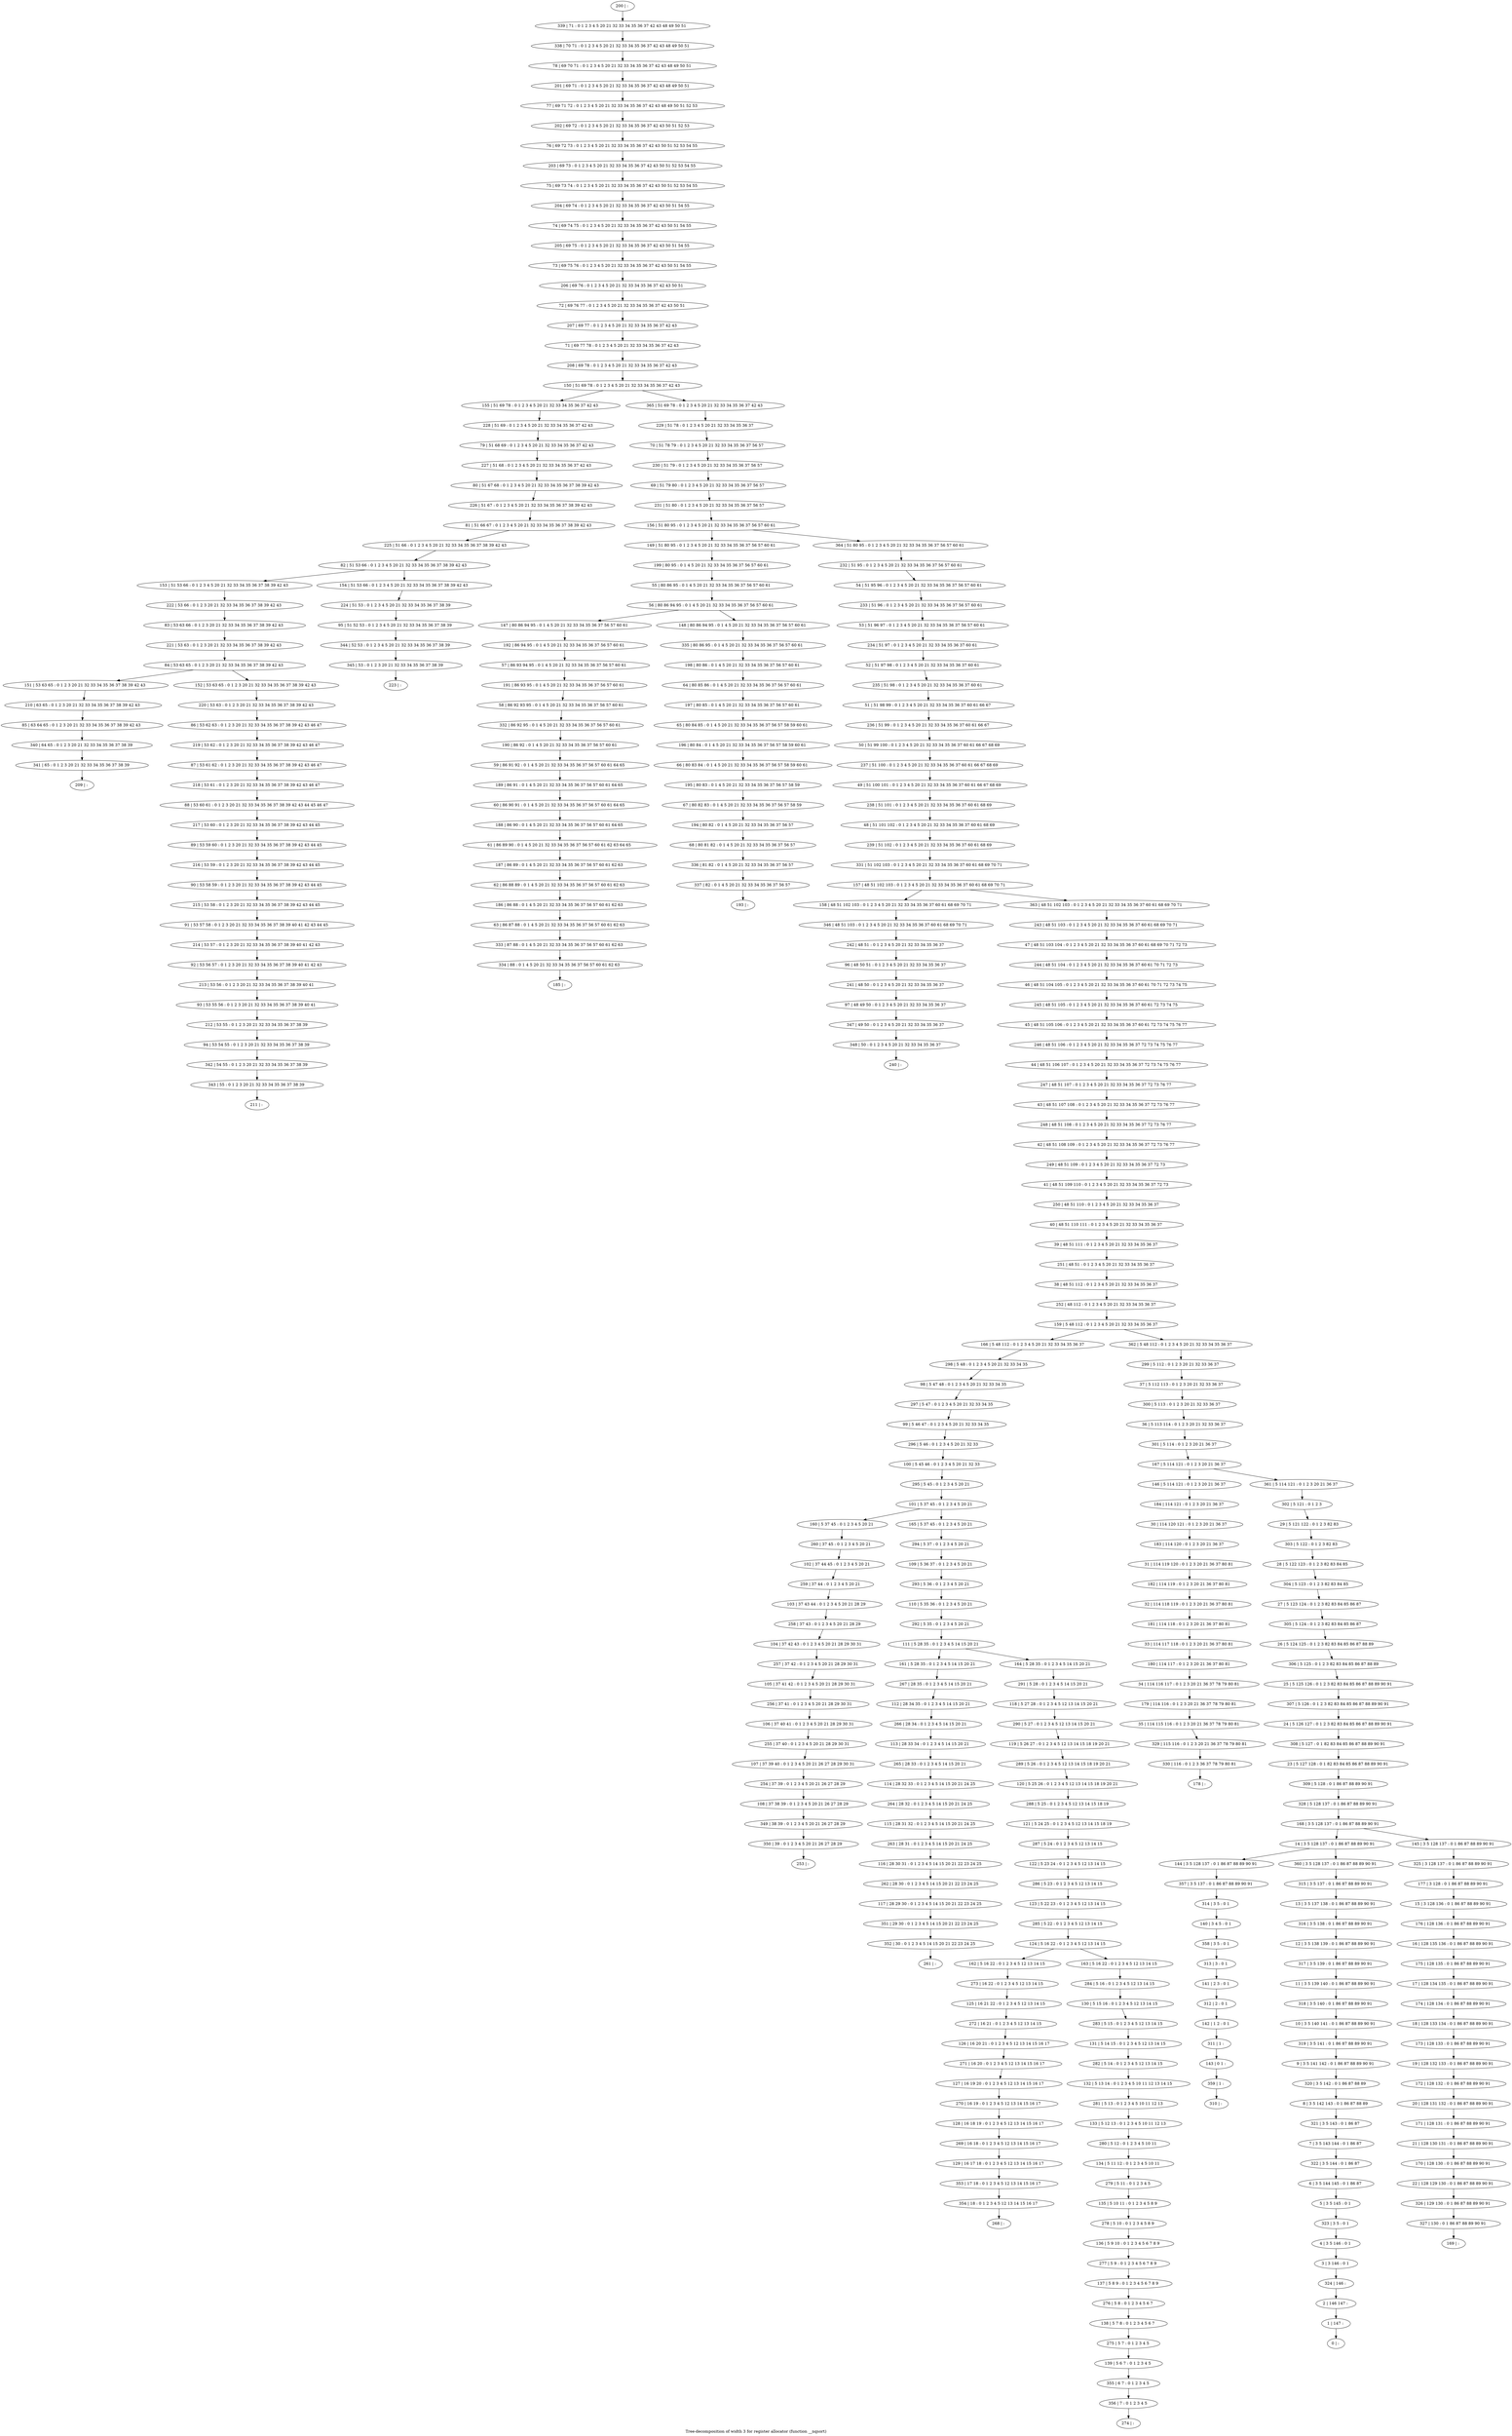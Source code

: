 digraph G {
graph [label="Tree-decomposition of width 3 for register allocator (function __nqsort)"]
0[label="0 | : "];
1[label="1 | 147 : "];
2[label="2 | 146 147 : "];
3[label="3 | 3 146 : 0 1 "];
4[label="4 | 3 5 146 : 0 1 "];
5[label="5 | 3 5 145 : 0 1 "];
6[label="6 | 3 5 144 145 : 0 1 86 87 "];
7[label="7 | 3 5 143 144 : 0 1 86 87 "];
8[label="8 | 3 5 142 143 : 0 1 86 87 88 89 "];
9[label="9 | 3 5 141 142 : 0 1 86 87 88 89 90 91 "];
10[label="10 | 3 5 140 141 : 0 1 86 87 88 89 90 91 "];
11[label="11 | 3 5 139 140 : 0 1 86 87 88 89 90 91 "];
12[label="12 | 3 5 138 139 : 0 1 86 87 88 89 90 91 "];
13[label="13 | 3 5 137 138 : 0 1 86 87 88 89 90 91 "];
14[label="14 | 3 5 128 137 : 0 1 86 87 88 89 90 91 "];
15[label="15 | 3 128 136 : 0 1 86 87 88 89 90 91 "];
16[label="16 | 128 135 136 : 0 1 86 87 88 89 90 91 "];
17[label="17 | 128 134 135 : 0 1 86 87 88 89 90 91 "];
18[label="18 | 128 133 134 : 0 1 86 87 88 89 90 91 "];
19[label="19 | 128 132 133 : 0 1 86 87 88 89 90 91 "];
20[label="20 | 128 131 132 : 0 1 86 87 88 89 90 91 "];
21[label="21 | 128 130 131 : 0 1 86 87 88 89 90 91 "];
22[label="22 | 128 129 130 : 0 1 86 87 88 89 90 91 "];
23[label="23 | 5 127 128 : 0 1 82 83 84 85 86 87 88 89 90 91 "];
24[label="24 | 5 126 127 : 0 1 2 3 82 83 84 85 86 87 88 89 90 91 "];
25[label="25 | 5 125 126 : 0 1 2 3 82 83 84 85 86 87 88 89 90 91 "];
26[label="26 | 5 124 125 : 0 1 2 3 82 83 84 85 86 87 88 89 "];
27[label="27 | 5 123 124 : 0 1 2 3 82 83 84 85 86 87 "];
28[label="28 | 5 122 123 : 0 1 2 3 82 83 84 85 "];
29[label="29 | 5 121 122 : 0 1 2 3 82 83 "];
30[label="30 | 114 120 121 : 0 1 2 3 20 21 36 37 "];
31[label="31 | 114 119 120 : 0 1 2 3 20 21 36 37 80 81 "];
32[label="32 | 114 118 119 : 0 1 2 3 20 21 36 37 80 81 "];
33[label="33 | 114 117 118 : 0 1 2 3 20 21 36 37 80 81 "];
34[label="34 | 114 116 117 : 0 1 2 3 20 21 36 37 78 79 80 81 "];
35[label="35 | 114 115 116 : 0 1 2 3 20 21 36 37 78 79 80 81 "];
36[label="36 | 5 113 114 : 0 1 2 3 20 21 32 33 36 37 "];
37[label="37 | 5 112 113 : 0 1 2 3 20 21 32 33 36 37 "];
38[label="38 | 48 51 112 : 0 1 2 3 4 5 20 21 32 33 34 35 36 37 "];
39[label="39 | 48 51 111 : 0 1 2 3 4 5 20 21 32 33 34 35 36 37 "];
40[label="40 | 48 51 110 111 : 0 1 2 3 4 5 20 21 32 33 34 35 36 37 "];
41[label="41 | 48 51 109 110 : 0 1 2 3 4 5 20 21 32 33 34 35 36 37 72 73 "];
42[label="42 | 48 51 108 109 : 0 1 2 3 4 5 20 21 32 33 34 35 36 37 72 73 76 77 "];
43[label="43 | 48 51 107 108 : 0 1 2 3 4 5 20 21 32 33 34 35 36 37 72 73 76 77 "];
44[label="44 | 48 51 106 107 : 0 1 2 3 4 5 20 21 32 33 34 35 36 37 72 73 74 75 76 77 "];
45[label="45 | 48 51 105 106 : 0 1 2 3 4 5 20 21 32 33 34 35 36 37 60 61 72 73 74 75 76 77 "];
46[label="46 | 48 51 104 105 : 0 1 2 3 4 5 20 21 32 33 34 35 36 37 60 61 70 71 72 73 74 75 "];
47[label="47 | 48 51 103 104 : 0 1 2 3 4 5 20 21 32 33 34 35 36 37 60 61 68 69 70 71 72 73 "];
48[label="48 | 51 101 102 : 0 1 2 3 4 5 20 21 32 33 34 35 36 37 60 61 68 69 "];
49[label="49 | 51 100 101 : 0 1 2 3 4 5 20 21 32 33 34 35 36 37 60 61 66 67 68 69 "];
50[label="50 | 51 99 100 : 0 1 2 3 4 5 20 21 32 33 34 35 36 37 60 61 66 67 68 69 "];
51[label="51 | 51 98 99 : 0 1 2 3 4 5 20 21 32 33 34 35 36 37 60 61 66 67 "];
52[label="52 | 51 97 98 : 0 1 2 3 4 5 20 21 32 33 34 35 36 37 60 61 "];
53[label="53 | 51 96 97 : 0 1 2 3 4 5 20 21 32 33 34 35 36 37 56 57 60 61 "];
54[label="54 | 51 95 96 : 0 1 2 3 4 5 20 21 32 33 34 35 36 37 56 57 60 61 "];
55[label="55 | 80 86 95 : 0 1 4 5 20 21 32 33 34 35 36 37 56 57 60 61 "];
56[label="56 | 80 86 94 95 : 0 1 4 5 20 21 32 33 34 35 36 37 56 57 60 61 "];
57[label="57 | 86 93 94 95 : 0 1 4 5 20 21 32 33 34 35 36 37 56 57 60 61 "];
58[label="58 | 86 92 93 95 : 0 1 4 5 20 21 32 33 34 35 36 37 56 57 60 61 "];
59[label="59 | 86 91 92 : 0 1 4 5 20 21 32 33 34 35 36 37 56 57 60 61 64 65 "];
60[label="60 | 86 90 91 : 0 1 4 5 20 21 32 33 34 35 36 37 56 57 60 61 64 65 "];
61[label="61 | 86 89 90 : 0 1 4 5 20 21 32 33 34 35 36 37 56 57 60 61 62 63 64 65 "];
62[label="62 | 86 88 89 : 0 1 4 5 20 21 32 33 34 35 36 37 56 57 60 61 62 63 "];
63[label="63 | 86 87 88 : 0 1 4 5 20 21 32 33 34 35 36 37 56 57 60 61 62 63 "];
64[label="64 | 80 85 86 : 0 1 4 5 20 21 32 33 34 35 36 37 56 57 60 61 "];
65[label="65 | 80 84 85 : 0 1 4 5 20 21 32 33 34 35 36 37 56 57 58 59 60 61 "];
66[label="66 | 80 83 84 : 0 1 4 5 20 21 32 33 34 35 36 37 56 57 58 59 60 61 "];
67[label="67 | 80 82 83 : 0 1 4 5 20 21 32 33 34 35 36 37 56 57 58 59 "];
68[label="68 | 80 81 82 : 0 1 4 5 20 21 32 33 34 35 36 37 56 57 "];
69[label="69 | 51 79 80 : 0 1 2 3 4 5 20 21 32 33 34 35 36 37 56 57 "];
70[label="70 | 51 78 79 : 0 1 2 3 4 5 20 21 32 33 34 35 36 37 56 57 "];
71[label="71 | 69 77 78 : 0 1 2 3 4 5 20 21 32 33 34 35 36 37 42 43 "];
72[label="72 | 69 76 77 : 0 1 2 3 4 5 20 21 32 33 34 35 36 37 42 43 50 51 "];
73[label="73 | 69 75 76 : 0 1 2 3 4 5 20 21 32 33 34 35 36 37 42 43 50 51 54 55 "];
74[label="74 | 69 74 75 : 0 1 2 3 4 5 20 21 32 33 34 35 36 37 42 43 50 51 54 55 "];
75[label="75 | 69 73 74 : 0 1 2 3 4 5 20 21 32 33 34 35 36 37 42 43 50 51 52 53 54 55 "];
76[label="76 | 69 72 73 : 0 1 2 3 4 5 20 21 32 33 34 35 36 37 42 43 50 51 52 53 54 55 "];
77[label="77 | 69 71 72 : 0 1 2 3 4 5 20 21 32 33 34 35 36 37 42 43 48 49 50 51 52 53 "];
78[label="78 | 69 70 71 : 0 1 2 3 4 5 20 21 32 33 34 35 36 37 42 43 48 49 50 51 "];
79[label="79 | 51 68 69 : 0 1 2 3 4 5 20 21 32 33 34 35 36 37 42 43 "];
80[label="80 | 51 67 68 : 0 1 2 3 4 5 20 21 32 33 34 35 36 37 38 39 42 43 "];
81[label="81 | 51 66 67 : 0 1 2 3 4 5 20 21 32 33 34 35 36 37 38 39 42 43 "];
82[label="82 | 51 53 66 : 0 1 2 3 4 5 20 21 32 33 34 35 36 37 38 39 42 43 "];
83[label="83 | 53 63 66 : 0 1 2 3 20 21 32 33 34 35 36 37 38 39 42 43 "];
84[label="84 | 53 63 65 : 0 1 2 3 20 21 32 33 34 35 36 37 38 39 42 43 "];
85[label="85 | 63 64 65 : 0 1 2 3 20 21 32 33 34 35 36 37 38 39 42 43 "];
86[label="86 | 53 62 63 : 0 1 2 3 20 21 32 33 34 35 36 37 38 39 42 43 46 47 "];
87[label="87 | 53 61 62 : 0 1 2 3 20 21 32 33 34 35 36 37 38 39 42 43 46 47 "];
88[label="88 | 53 60 61 : 0 1 2 3 20 21 32 33 34 35 36 37 38 39 42 43 44 45 46 47 "];
89[label="89 | 53 59 60 : 0 1 2 3 20 21 32 33 34 35 36 37 38 39 42 43 44 45 "];
90[label="90 | 53 58 59 : 0 1 2 3 20 21 32 33 34 35 36 37 38 39 42 43 44 45 "];
91[label="91 | 53 57 58 : 0 1 2 3 20 21 32 33 34 35 36 37 38 39 40 41 42 43 44 45 "];
92[label="92 | 53 56 57 : 0 1 2 3 20 21 32 33 34 35 36 37 38 39 40 41 42 43 "];
93[label="93 | 53 55 56 : 0 1 2 3 20 21 32 33 34 35 36 37 38 39 40 41 "];
94[label="94 | 53 54 55 : 0 1 2 3 20 21 32 33 34 35 36 37 38 39 "];
95[label="95 | 51 52 53 : 0 1 2 3 4 5 20 21 32 33 34 35 36 37 38 39 "];
96[label="96 | 48 50 51 : 0 1 2 3 4 5 20 21 32 33 34 35 36 37 "];
97[label="97 | 48 49 50 : 0 1 2 3 4 5 20 21 32 33 34 35 36 37 "];
98[label="98 | 5 47 48 : 0 1 2 3 4 5 20 21 32 33 34 35 "];
99[label="99 | 5 46 47 : 0 1 2 3 4 5 20 21 32 33 34 35 "];
100[label="100 | 5 45 46 : 0 1 2 3 4 5 20 21 32 33 "];
101[label="101 | 5 37 45 : 0 1 2 3 4 5 20 21 "];
102[label="102 | 37 44 45 : 0 1 2 3 4 5 20 21 "];
103[label="103 | 37 43 44 : 0 1 2 3 4 5 20 21 28 29 "];
104[label="104 | 37 42 43 : 0 1 2 3 4 5 20 21 28 29 30 31 "];
105[label="105 | 37 41 42 : 0 1 2 3 4 5 20 21 28 29 30 31 "];
106[label="106 | 37 40 41 : 0 1 2 3 4 5 20 21 28 29 30 31 "];
107[label="107 | 37 39 40 : 0 1 2 3 4 5 20 21 26 27 28 29 30 31 "];
108[label="108 | 37 38 39 : 0 1 2 3 4 5 20 21 26 27 28 29 "];
109[label="109 | 5 36 37 : 0 1 2 3 4 5 20 21 "];
110[label="110 | 5 35 36 : 0 1 2 3 4 5 20 21 "];
111[label="111 | 5 28 35 : 0 1 2 3 4 5 14 15 20 21 "];
112[label="112 | 28 34 35 : 0 1 2 3 4 5 14 15 20 21 "];
113[label="113 | 28 33 34 : 0 1 2 3 4 5 14 15 20 21 "];
114[label="114 | 28 32 33 : 0 1 2 3 4 5 14 15 20 21 24 25 "];
115[label="115 | 28 31 32 : 0 1 2 3 4 5 14 15 20 21 24 25 "];
116[label="116 | 28 30 31 : 0 1 2 3 4 5 14 15 20 21 22 23 24 25 "];
117[label="117 | 28 29 30 : 0 1 2 3 4 5 14 15 20 21 22 23 24 25 "];
118[label="118 | 5 27 28 : 0 1 2 3 4 5 12 13 14 15 20 21 "];
119[label="119 | 5 26 27 : 0 1 2 3 4 5 12 13 14 15 18 19 20 21 "];
120[label="120 | 5 25 26 : 0 1 2 3 4 5 12 13 14 15 18 19 20 21 "];
121[label="121 | 5 24 25 : 0 1 2 3 4 5 12 13 14 15 18 19 "];
122[label="122 | 5 23 24 : 0 1 2 3 4 5 12 13 14 15 "];
123[label="123 | 5 22 23 : 0 1 2 3 4 5 12 13 14 15 "];
124[label="124 | 5 16 22 : 0 1 2 3 4 5 12 13 14 15 "];
125[label="125 | 16 21 22 : 0 1 2 3 4 5 12 13 14 15 "];
126[label="126 | 16 20 21 : 0 1 2 3 4 5 12 13 14 15 16 17 "];
127[label="127 | 16 19 20 : 0 1 2 3 4 5 12 13 14 15 16 17 "];
128[label="128 | 16 18 19 : 0 1 2 3 4 5 12 13 14 15 16 17 "];
129[label="129 | 16 17 18 : 0 1 2 3 4 5 12 13 14 15 16 17 "];
130[label="130 | 5 15 16 : 0 1 2 3 4 5 12 13 14 15 "];
131[label="131 | 5 14 15 : 0 1 2 3 4 5 12 13 14 15 "];
132[label="132 | 5 13 14 : 0 1 2 3 4 5 10 11 12 13 14 15 "];
133[label="133 | 5 12 13 : 0 1 2 3 4 5 10 11 12 13 "];
134[label="134 | 5 11 12 : 0 1 2 3 4 5 10 11 "];
135[label="135 | 5 10 11 : 0 1 2 3 4 5 8 9 "];
136[label="136 | 5 9 10 : 0 1 2 3 4 5 6 7 8 9 "];
137[label="137 | 5 8 9 : 0 1 2 3 4 5 6 7 8 9 "];
138[label="138 | 5 7 8 : 0 1 2 3 4 5 6 7 "];
139[label="139 | 5 6 7 : 0 1 2 3 4 5 "];
140[label="140 | 3 4 5 : 0 1 "];
141[label="141 | 2 3 : 0 1 "];
142[label="142 | 1 2 : 0 1 "];
143[label="143 | 0 1 : "];
144[label="144 | 3 5 128 137 : 0 1 86 87 88 89 90 91 "];
145[label="145 | 3 5 128 137 : 0 1 86 87 88 89 90 91 "];
146[label="146 | 5 114 121 : 0 1 2 3 20 21 36 37 "];
147[label="147 | 80 86 94 95 : 0 1 4 5 20 21 32 33 34 35 36 37 56 57 60 61 "];
148[label="148 | 80 86 94 95 : 0 1 4 5 20 21 32 33 34 35 36 37 56 57 60 61 "];
149[label="149 | 51 80 95 : 0 1 2 3 4 5 20 21 32 33 34 35 36 37 56 57 60 61 "];
150[label="150 | 51 69 78 : 0 1 2 3 4 5 20 21 32 33 34 35 36 37 42 43 "];
151[label="151 | 53 63 65 : 0 1 2 3 20 21 32 33 34 35 36 37 38 39 42 43 "];
152[label="152 | 53 63 65 : 0 1 2 3 20 21 32 33 34 35 36 37 38 39 42 43 "];
153[label="153 | 51 53 66 : 0 1 2 3 4 5 20 21 32 33 34 35 36 37 38 39 42 43 "];
154[label="154 | 51 53 66 : 0 1 2 3 4 5 20 21 32 33 34 35 36 37 38 39 42 43 "];
155[label="155 | 51 69 78 : 0 1 2 3 4 5 20 21 32 33 34 35 36 37 42 43 "];
156[label="156 | 51 80 95 : 0 1 2 3 4 5 20 21 32 33 34 35 36 37 56 57 60 61 "];
157[label="157 | 48 51 102 103 : 0 1 2 3 4 5 20 21 32 33 34 35 36 37 60 61 68 69 70 71 "];
158[label="158 | 48 51 102 103 : 0 1 2 3 4 5 20 21 32 33 34 35 36 37 60 61 68 69 70 71 "];
159[label="159 | 5 48 112 : 0 1 2 3 4 5 20 21 32 33 34 35 36 37 "];
160[label="160 | 5 37 45 : 0 1 2 3 4 5 20 21 "];
161[label="161 | 5 28 35 : 0 1 2 3 4 5 14 15 20 21 "];
162[label="162 | 5 16 22 : 0 1 2 3 4 5 12 13 14 15 "];
163[label="163 | 5 16 22 : 0 1 2 3 4 5 12 13 14 15 "];
164[label="164 | 5 28 35 : 0 1 2 3 4 5 14 15 20 21 "];
165[label="165 | 5 37 45 : 0 1 2 3 4 5 20 21 "];
166[label="166 | 5 48 112 : 0 1 2 3 4 5 20 21 32 33 34 35 36 37 "];
167[label="167 | 5 114 121 : 0 1 2 3 20 21 36 37 "];
168[label="168 | 3 5 128 137 : 0 1 86 87 88 89 90 91 "];
169[label="169 | : "];
170[label="170 | 128 130 : 0 1 86 87 88 89 90 91 "];
171[label="171 | 128 131 : 0 1 86 87 88 89 90 91 "];
172[label="172 | 128 132 : 0 1 86 87 88 89 90 91 "];
173[label="173 | 128 133 : 0 1 86 87 88 89 90 91 "];
174[label="174 | 128 134 : 0 1 86 87 88 89 90 91 "];
175[label="175 | 128 135 : 0 1 86 87 88 89 90 91 "];
176[label="176 | 128 136 : 0 1 86 87 88 89 90 91 "];
177[label="177 | 3 128 : 0 1 86 87 88 89 90 91 "];
178[label="178 | : "];
179[label="179 | 114 116 : 0 1 2 3 20 21 36 37 78 79 80 81 "];
180[label="180 | 114 117 : 0 1 2 3 20 21 36 37 80 81 "];
181[label="181 | 114 118 : 0 1 2 3 20 21 36 37 80 81 "];
182[label="182 | 114 119 : 0 1 2 3 20 21 36 37 80 81 "];
183[label="183 | 114 120 : 0 1 2 3 20 21 36 37 "];
184[label="184 | 114 121 : 0 1 2 3 20 21 36 37 "];
185[label="185 | : "];
186[label="186 | 86 88 : 0 1 4 5 20 21 32 33 34 35 36 37 56 57 60 61 62 63 "];
187[label="187 | 86 89 : 0 1 4 5 20 21 32 33 34 35 36 37 56 57 60 61 62 63 "];
188[label="188 | 86 90 : 0 1 4 5 20 21 32 33 34 35 36 37 56 57 60 61 64 65 "];
189[label="189 | 86 91 : 0 1 4 5 20 21 32 33 34 35 36 37 56 57 60 61 64 65 "];
190[label="190 | 86 92 : 0 1 4 5 20 21 32 33 34 35 36 37 56 57 60 61 "];
191[label="191 | 86 93 95 : 0 1 4 5 20 21 32 33 34 35 36 37 56 57 60 61 "];
192[label="192 | 86 94 95 : 0 1 4 5 20 21 32 33 34 35 36 37 56 57 60 61 "];
193[label="193 | : "];
194[label="194 | 80 82 : 0 1 4 5 20 21 32 33 34 35 36 37 56 57 "];
195[label="195 | 80 83 : 0 1 4 5 20 21 32 33 34 35 36 37 56 57 58 59 "];
196[label="196 | 80 84 : 0 1 4 5 20 21 32 33 34 35 36 37 56 57 58 59 60 61 "];
197[label="197 | 80 85 : 0 1 4 5 20 21 32 33 34 35 36 37 56 57 60 61 "];
198[label="198 | 80 86 : 0 1 4 5 20 21 32 33 34 35 36 37 56 57 60 61 "];
199[label="199 | 80 95 : 0 1 4 5 20 21 32 33 34 35 36 37 56 57 60 61 "];
200[label="200 | : "];
201[label="201 | 69 71 : 0 1 2 3 4 5 20 21 32 33 34 35 36 37 42 43 48 49 50 51 "];
202[label="202 | 69 72 : 0 1 2 3 4 5 20 21 32 33 34 35 36 37 42 43 50 51 52 53 "];
203[label="203 | 69 73 : 0 1 2 3 4 5 20 21 32 33 34 35 36 37 42 43 50 51 52 53 54 55 "];
204[label="204 | 69 74 : 0 1 2 3 4 5 20 21 32 33 34 35 36 37 42 43 50 51 54 55 "];
205[label="205 | 69 75 : 0 1 2 3 4 5 20 21 32 33 34 35 36 37 42 43 50 51 54 55 "];
206[label="206 | 69 76 : 0 1 2 3 4 5 20 21 32 33 34 35 36 37 42 43 50 51 "];
207[label="207 | 69 77 : 0 1 2 3 4 5 20 21 32 33 34 35 36 37 42 43 "];
208[label="208 | 69 78 : 0 1 2 3 4 5 20 21 32 33 34 35 36 37 42 43 "];
209[label="209 | : "];
210[label="210 | 63 65 : 0 1 2 3 20 21 32 33 34 35 36 37 38 39 42 43 "];
211[label="211 | : "];
212[label="212 | 53 55 : 0 1 2 3 20 21 32 33 34 35 36 37 38 39 "];
213[label="213 | 53 56 : 0 1 2 3 20 21 32 33 34 35 36 37 38 39 40 41 "];
214[label="214 | 53 57 : 0 1 2 3 20 21 32 33 34 35 36 37 38 39 40 41 42 43 "];
215[label="215 | 53 58 : 0 1 2 3 20 21 32 33 34 35 36 37 38 39 42 43 44 45 "];
216[label="216 | 53 59 : 0 1 2 3 20 21 32 33 34 35 36 37 38 39 42 43 44 45 "];
217[label="217 | 53 60 : 0 1 2 3 20 21 32 33 34 35 36 37 38 39 42 43 44 45 "];
218[label="218 | 53 61 : 0 1 2 3 20 21 32 33 34 35 36 37 38 39 42 43 46 47 "];
219[label="219 | 53 62 : 0 1 2 3 20 21 32 33 34 35 36 37 38 39 42 43 46 47 "];
220[label="220 | 53 63 : 0 1 2 3 20 21 32 33 34 35 36 37 38 39 42 43 "];
221[label="221 | 53 63 : 0 1 2 3 20 21 32 33 34 35 36 37 38 39 42 43 "];
222[label="222 | 53 66 : 0 1 2 3 20 21 32 33 34 35 36 37 38 39 42 43 "];
223[label="223 | : "];
224[label="224 | 51 53 : 0 1 2 3 4 5 20 21 32 33 34 35 36 37 38 39 "];
225[label="225 | 51 66 : 0 1 2 3 4 5 20 21 32 33 34 35 36 37 38 39 42 43 "];
226[label="226 | 51 67 : 0 1 2 3 4 5 20 21 32 33 34 35 36 37 38 39 42 43 "];
227[label="227 | 51 68 : 0 1 2 3 4 5 20 21 32 33 34 35 36 37 42 43 "];
228[label="228 | 51 69 : 0 1 2 3 4 5 20 21 32 33 34 35 36 37 42 43 "];
229[label="229 | 51 78 : 0 1 2 3 4 5 20 21 32 33 34 35 36 37 "];
230[label="230 | 51 79 : 0 1 2 3 4 5 20 21 32 33 34 35 36 37 56 57 "];
231[label="231 | 51 80 : 0 1 2 3 4 5 20 21 32 33 34 35 36 37 56 57 "];
232[label="232 | 51 95 : 0 1 2 3 4 5 20 21 32 33 34 35 36 37 56 57 60 61 "];
233[label="233 | 51 96 : 0 1 2 3 4 5 20 21 32 33 34 35 36 37 56 57 60 61 "];
234[label="234 | 51 97 : 0 1 2 3 4 5 20 21 32 33 34 35 36 37 60 61 "];
235[label="235 | 51 98 : 0 1 2 3 4 5 20 21 32 33 34 35 36 37 60 61 "];
236[label="236 | 51 99 : 0 1 2 3 4 5 20 21 32 33 34 35 36 37 60 61 66 67 "];
237[label="237 | 51 100 : 0 1 2 3 4 5 20 21 32 33 34 35 36 37 60 61 66 67 68 69 "];
238[label="238 | 51 101 : 0 1 2 3 4 5 20 21 32 33 34 35 36 37 60 61 68 69 "];
239[label="239 | 51 102 : 0 1 2 3 4 5 20 21 32 33 34 35 36 37 60 61 68 69 "];
240[label="240 | : "];
241[label="241 | 48 50 : 0 1 2 3 4 5 20 21 32 33 34 35 36 37 "];
242[label="242 | 48 51 : 0 1 2 3 4 5 20 21 32 33 34 35 36 37 "];
243[label="243 | 48 51 103 : 0 1 2 3 4 5 20 21 32 33 34 35 36 37 60 61 68 69 70 71 "];
244[label="244 | 48 51 104 : 0 1 2 3 4 5 20 21 32 33 34 35 36 37 60 61 70 71 72 73 "];
245[label="245 | 48 51 105 : 0 1 2 3 4 5 20 21 32 33 34 35 36 37 60 61 72 73 74 75 "];
246[label="246 | 48 51 106 : 0 1 2 3 4 5 20 21 32 33 34 35 36 37 72 73 74 75 76 77 "];
247[label="247 | 48 51 107 : 0 1 2 3 4 5 20 21 32 33 34 35 36 37 72 73 76 77 "];
248[label="248 | 48 51 108 : 0 1 2 3 4 5 20 21 32 33 34 35 36 37 72 73 76 77 "];
249[label="249 | 48 51 109 : 0 1 2 3 4 5 20 21 32 33 34 35 36 37 72 73 "];
250[label="250 | 48 51 110 : 0 1 2 3 4 5 20 21 32 33 34 35 36 37 "];
251[label="251 | 48 51 : 0 1 2 3 4 5 20 21 32 33 34 35 36 37 "];
252[label="252 | 48 112 : 0 1 2 3 4 5 20 21 32 33 34 35 36 37 "];
253[label="253 | : "];
254[label="254 | 37 39 : 0 1 2 3 4 5 20 21 26 27 28 29 "];
255[label="255 | 37 40 : 0 1 2 3 4 5 20 21 28 29 30 31 "];
256[label="256 | 37 41 : 0 1 2 3 4 5 20 21 28 29 30 31 "];
257[label="257 | 37 42 : 0 1 2 3 4 5 20 21 28 29 30 31 "];
258[label="258 | 37 43 : 0 1 2 3 4 5 20 21 28 29 "];
259[label="259 | 37 44 : 0 1 2 3 4 5 20 21 "];
260[label="260 | 37 45 : 0 1 2 3 4 5 20 21 "];
261[label="261 | : "];
262[label="262 | 28 30 : 0 1 2 3 4 5 14 15 20 21 22 23 24 25 "];
263[label="263 | 28 31 : 0 1 2 3 4 5 14 15 20 21 24 25 "];
264[label="264 | 28 32 : 0 1 2 3 4 5 14 15 20 21 24 25 "];
265[label="265 | 28 33 : 0 1 2 3 4 5 14 15 20 21 "];
266[label="266 | 28 34 : 0 1 2 3 4 5 14 15 20 21 "];
267[label="267 | 28 35 : 0 1 2 3 4 5 14 15 20 21 "];
268[label="268 | : "];
269[label="269 | 16 18 : 0 1 2 3 4 5 12 13 14 15 16 17 "];
270[label="270 | 16 19 : 0 1 2 3 4 5 12 13 14 15 16 17 "];
271[label="271 | 16 20 : 0 1 2 3 4 5 12 13 14 15 16 17 "];
272[label="272 | 16 21 : 0 1 2 3 4 5 12 13 14 15 "];
273[label="273 | 16 22 : 0 1 2 3 4 5 12 13 14 15 "];
274[label="274 | : "];
275[label="275 | 5 7 : 0 1 2 3 4 5 "];
276[label="276 | 5 8 : 0 1 2 3 4 5 6 7 "];
277[label="277 | 5 9 : 0 1 2 3 4 5 6 7 8 9 "];
278[label="278 | 5 10 : 0 1 2 3 4 5 8 9 "];
279[label="279 | 5 11 : 0 1 2 3 4 5 "];
280[label="280 | 5 12 : 0 1 2 3 4 5 10 11 "];
281[label="281 | 5 13 : 0 1 2 3 4 5 10 11 12 13 "];
282[label="282 | 5 14 : 0 1 2 3 4 5 12 13 14 15 "];
283[label="283 | 5 15 : 0 1 2 3 4 5 12 13 14 15 "];
284[label="284 | 5 16 : 0 1 2 3 4 5 12 13 14 15 "];
285[label="285 | 5 22 : 0 1 2 3 4 5 12 13 14 15 "];
286[label="286 | 5 23 : 0 1 2 3 4 5 12 13 14 15 "];
287[label="287 | 5 24 : 0 1 2 3 4 5 12 13 14 15 "];
288[label="288 | 5 25 : 0 1 2 3 4 5 12 13 14 15 18 19 "];
289[label="289 | 5 26 : 0 1 2 3 4 5 12 13 14 15 18 19 20 21 "];
290[label="290 | 5 27 : 0 1 2 3 4 5 12 13 14 15 20 21 "];
291[label="291 | 5 28 : 0 1 2 3 4 5 14 15 20 21 "];
292[label="292 | 5 35 : 0 1 2 3 4 5 20 21 "];
293[label="293 | 5 36 : 0 1 2 3 4 5 20 21 "];
294[label="294 | 5 37 : 0 1 2 3 4 5 20 21 "];
295[label="295 | 5 45 : 0 1 2 3 4 5 20 21 "];
296[label="296 | 5 46 : 0 1 2 3 4 5 20 21 32 33 "];
297[label="297 | 5 47 : 0 1 2 3 4 5 20 21 32 33 34 35 "];
298[label="298 | 5 48 : 0 1 2 3 4 5 20 21 32 33 34 35 "];
299[label="299 | 5 112 : 0 1 2 3 20 21 32 33 36 37 "];
300[label="300 | 5 113 : 0 1 2 3 20 21 32 33 36 37 "];
301[label="301 | 5 114 : 0 1 2 3 20 21 36 37 "];
302[label="302 | 5 121 : 0 1 2 3 "];
303[label="303 | 5 122 : 0 1 2 3 82 83 "];
304[label="304 | 5 123 : 0 1 2 3 82 83 84 85 "];
305[label="305 | 5 124 : 0 1 2 3 82 83 84 85 86 87 "];
306[label="306 | 5 125 : 0 1 2 3 82 83 84 85 86 87 88 89 "];
307[label="307 | 5 126 : 0 1 2 3 82 83 84 85 86 87 88 89 90 91 "];
308[label="308 | 5 127 : 0 1 82 83 84 85 86 87 88 89 90 91 "];
309[label="309 | 5 128 : 0 1 86 87 88 89 90 91 "];
310[label="310 | : "];
311[label="311 | 1 : "];
312[label="312 | 2 : 0 1 "];
313[label="313 | 3 : 0 1 "];
314[label="314 | 3 5 : 0 1 "];
315[label="315 | 3 5 137 : 0 1 86 87 88 89 90 91 "];
316[label="316 | 3 5 138 : 0 1 86 87 88 89 90 91 "];
317[label="317 | 3 5 139 : 0 1 86 87 88 89 90 91 "];
318[label="318 | 3 5 140 : 0 1 86 87 88 89 90 91 "];
319[label="319 | 3 5 141 : 0 1 86 87 88 89 90 91 "];
320[label="320 | 3 5 142 : 0 1 86 87 88 89 "];
321[label="321 | 3 5 143 : 0 1 86 87 "];
322[label="322 | 3 5 144 : 0 1 86 87 "];
323[label="323 | 3 5 : 0 1 "];
324[label="324 | 146 : "];
325[label="325 | 3 128 137 : 0 1 86 87 88 89 90 91 "];
326[label="326 | 129 130 : 0 1 86 87 88 89 90 91 "];
327[label="327 | 130 : 0 1 86 87 88 89 90 91 "];
328[label="328 | 5 128 137 : 0 1 86 87 88 89 90 91 "];
329[label="329 | 115 116 : 0 1 2 3 20 21 36 37 78 79 80 81 "];
330[label="330 | 116 : 0 1 2 3 36 37 78 79 80 81 "];
331[label="331 | 51 102 103 : 0 1 2 3 4 5 20 21 32 33 34 35 36 37 60 61 68 69 70 71 "];
332[label="332 | 86 92 95 : 0 1 4 5 20 21 32 33 34 35 36 37 56 57 60 61 "];
333[label="333 | 87 88 : 0 1 4 5 20 21 32 33 34 35 36 37 56 57 60 61 62 63 "];
334[label="334 | 88 : 0 1 4 5 20 21 32 33 34 35 36 37 56 57 60 61 62 63 "];
335[label="335 | 80 86 95 : 0 1 4 5 20 21 32 33 34 35 36 37 56 57 60 61 "];
336[label="336 | 81 82 : 0 1 4 5 20 21 32 33 34 35 36 37 56 57 "];
337[label="337 | 82 : 0 1 4 5 20 21 32 33 34 35 36 37 56 57 "];
338[label="338 | 70 71 : 0 1 2 3 4 5 20 21 32 33 34 35 36 37 42 43 48 49 50 51 "];
339[label="339 | 71 : 0 1 2 3 4 5 20 21 32 33 34 35 36 37 42 43 48 49 50 51 "];
340[label="340 | 64 65 : 0 1 2 3 20 21 32 33 34 35 36 37 38 39 "];
341[label="341 | 65 : 0 1 2 3 20 21 32 33 34 35 36 37 38 39 "];
342[label="342 | 54 55 : 0 1 2 3 20 21 32 33 34 35 36 37 38 39 "];
343[label="343 | 55 : 0 1 2 3 20 21 32 33 34 35 36 37 38 39 "];
344[label="344 | 52 53 : 0 1 2 3 4 5 20 21 32 33 34 35 36 37 38 39 "];
345[label="345 | 53 : 0 1 2 3 20 21 32 33 34 35 36 37 38 39 "];
346[label="346 | 48 51 103 : 0 1 2 3 4 5 20 21 32 33 34 35 36 37 60 61 68 69 70 71 "];
347[label="347 | 49 50 : 0 1 2 3 4 5 20 21 32 33 34 35 36 37 "];
348[label="348 | 50 : 0 1 2 3 4 5 20 21 32 33 34 35 36 37 "];
349[label="349 | 38 39 : 0 1 2 3 4 5 20 21 26 27 28 29 "];
350[label="350 | 39 : 0 1 2 3 4 5 20 21 26 27 28 29 "];
351[label="351 | 29 30 : 0 1 2 3 4 5 14 15 20 21 22 23 24 25 "];
352[label="352 | 30 : 0 1 2 3 4 5 14 15 20 21 22 23 24 25 "];
353[label="353 | 17 18 : 0 1 2 3 4 5 12 13 14 15 16 17 "];
354[label="354 | 18 : 0 1 2 3 4 5 12 13 14 15 16 17 "];
355[label="355 | 6 7 : 0 1 2 3 4 5 "];
356[label="356 | 7 : 0 1 2 3 4 5 "];
357[label="357 | 3 5 137 : 0 1 86 87 88 89 90 91 "];
358[label="358 | 3 5 : 0 1 "];
359[label="359 | 1 : "];
360[label="360 | 3 5 128 137 : 0 1 86 87 88 89 90 91 "];
361[label="361 | 5 114 121 : 0 1 2 3 20 21 36 37 "];
362[label="362 | 5 48 112 : 0 1 2 3 4 5 20 21 32 33 34 35 36 37 "];
363[label="363 | 48 51 102 103 : 0 1 2 3 4 5 20 21 32 33 34 35 36 37 60 61 68 69 70 71 "];
364[label="364 | 51 80 95 : 0 1 2 3 4 5 20 21 32 33 34 35 36 37 56 57 60 61 "];
365[label="365 | 51 69 78 : 0 1 2 3 4 5 20 21 32 33 34 35 36 37 42 43 "];
55->56 ;
14->144 ;
56->147 ;
56->148 ;
84->151 ;
84->152 ;
82->153 ;
82->154 ;
101->160 ;
111->161 ;
124->162 ;
124->163 ;
111->164 ;
101->165 ;
170->22 ;
21->170 ;
171->21 ;
20->171 ;
172->20 ;
19->172 ;
173->19 ;
18->173 ;
174->18 ;
17->174 ;
175->17 ;
16->175 ;
176->16 ;
15->176 ;
177->15 ;
179->35 ;
34->179 ;
180->34 ;
33->180 ;
181->33 ;
32->181 ;
182->32 ;
31->182 ;
183->31 ;
30->183 ;
184->30 ;
146->184 ;
186->63 ;
62->186 ;
187->62 ;
61->187 ;
188->61 ;
60->188 ;
189->60 ;
59->189 ;
190->59 ;
191->58 ;
57->191 ;
192->57 ;
147->192 ;
194->68 ;
67->194 ;
195->67 ;
66->195 ;
196->66 ;
65->196 ;
197->65 ;
64->197 ;
198->64 ;
199->55 ;
149->199 ;
210->85 ;
151->210 ;
212->94 ;
93->212 ;
213->93 ;
92->213 ;
214->92 ;
91->214 ;
215->91 ;
90->215 ;
216->90 ;
89->216 ;
217->89 ;
88->217 ;
218->88 ;
87->218 ;
219->87 ;
86->219 ;
220->86 ;
152->220 ;
221->84 ;
83->221 ;
222->83 ;
153->222 ;
224->95 ;
154->224 ;
225->82 ;
81->225 ;
226->81 ;
80->226 ;
227->80 ;
79->227 ;
228->79 ;
155->228 ;
241->97 ;
96->241 ;
242->96 ;
254->108 ;
107->254 ;
255->107 ;
106->255 ;
256->106 ;
105->256 ;
257->105 ;
104->257 ;
258->104 ;
103->258 ;
259->103 ;
102->259 ;
260->102 ;
160->260 ;
262->117 ;
116->262 ;
263->116 ;
115->263 ;
264->115 ;
114->264 ;
265->114 ;
113->265 ;
266->113 ;
112->266 ;
267->112 ;
161->267 ;
269->129 ;
128->269 ;
270->128 ;
127->270 ;
271->127 ;
126->271 ;
272->126 ;
125->272 ;
273->125 ;
162->273 ;
275->139 ;
138->275 ;
276->138 ;
137->276 ;
277->137 ;
136->277 ;
278->136 ;
135->278 ;
279->135 ;
134->279 ;
280->134 ;
133->280 ;
281->133 ;
132->281 ;
282->132 ;
131->282 ;
283->131 ;
130->283 ;
284->130 ;
163->284 ;
285->124 ;
123->285 ;
286->123 ;
122->286 ;
287->122 ;
121->287 ;
288->121 ;
120->288 ;
289->120 ;
119->289 ;
290->119 ;
118->290 ;
291->118 ;
164->291 ;
292->111 ;
110->292 ;
293->110 ;
109->293 ;
294->109 ;
165->294 ;
295->101 ;
100->295 ;
296->100 ;
99->296 ;
297->99 ;
98->297 ;
298->98 ;
166->298 ;
311->143 ;
142->311 ;
312->142 ;
141->312 ;
313->141 ;
314->140 ;
325->177 ;
145->325 ;
22->326 ;
327->169 ;
326->327 ;
35->329 ;
330->178 ;
329->330 ;
332->190 ;
58->332 ;
63->333 ;
334->185 ;
333->334 ;
335->198 ;
148->335 ;
68->336 ;
337->193 ;
336->337 ;
85->340 ;
341->209 ;
340->341 ;
94->342 ;
343->211 ;
342->343 ;
95->344 ;
345->223 ;
344->345 ;
346->242 ;
158->346 ;
97->347 ;
348->240 ;
347->348 ;
108->349 ;
350->253 ;
349->350 ;
117->351 ;
352->261 ;
351->352 ;
129->353 ;
354->268 ;
353->354 ;
139->355 ;
356->274 ;
355->356 ;
357->314 ;
144->357 ;
358->313 ;
140->358 ;
359->310 ;
143->359 ;
200->339 ;
339->338 ;
338->78 ;
78->201 ;
201->77 ;
77->202 ;
202->76 ;
76->203 ;
203->75 ;
75->204 ;
204->74 ;
74->205 ;
205->73 ;
73->206 ;
206->72 ;
72->207 ;
207->71 ;
71->208 ;
208->150 ;
229->70 ;
70->230 ;
230->69 ;
69->231 ;
231->156 ;
232->54 ;
54->233 ;
233->53 ;
53->234 ;
234->52 ;
52->235 ;
235->51 ;
51->236 ;
236->50 ;
50->237 ;
237->49 ;
49->238 ;
238->48 ;
48->239 ;
239->331 ;
331->157 ;
243->47 ;
47->244 ;
244->46 ;
46->245 ;
245->45 ;
45->246 ;
246->44 ;
44->247 ;
247->43 ;
43->248 ;
248->42 ;
42->249 ;
249->41 ;
41->250 ;
250->40 ;
40->39 ;
39->251 ;
251->38 ;
38->252 ;
252->159 ;
299->37 ;
37->300 ;
300->36 ;
36->301 ;
301->167 ;
302->29 ;
29->303 ;
303->28 ;
28->304 ;
304->27 ;
27->305 ;
305->26 ;
26->306 ;
306->25 ;
25->307 ;
307->24 ;
24->308 ;
308->23 ;
23->309 ;
309->328 ;
328->168 ;
315->13 ;
13->316 ;
316->12 ;
12->317 ;
317->11 ;
11->318 ;
318->10 ;
10->319 ;
319->9 ;
9->320 ;
320->8 ;
8->321 ;
321->7 ;
7->322 ;
322->6 ;
6->5 ;
5->323 ;
323->4 ;
4->3 ;
3->324 ;
324->2 ;
2->1 ;
1->0 ;
360->315 ;
14->360 ;
361->302 ;
362->299 ;
363->243 ;
364->232 ;
365->229 ;
168->145 ;
168->14 ;
167->146 ;
167->361 ;
159->166 ;
159->362 ;
157->158 ;
157->363 ;
156->149 ;
156->364 ;
150->155 ;
150->365 ;
}
